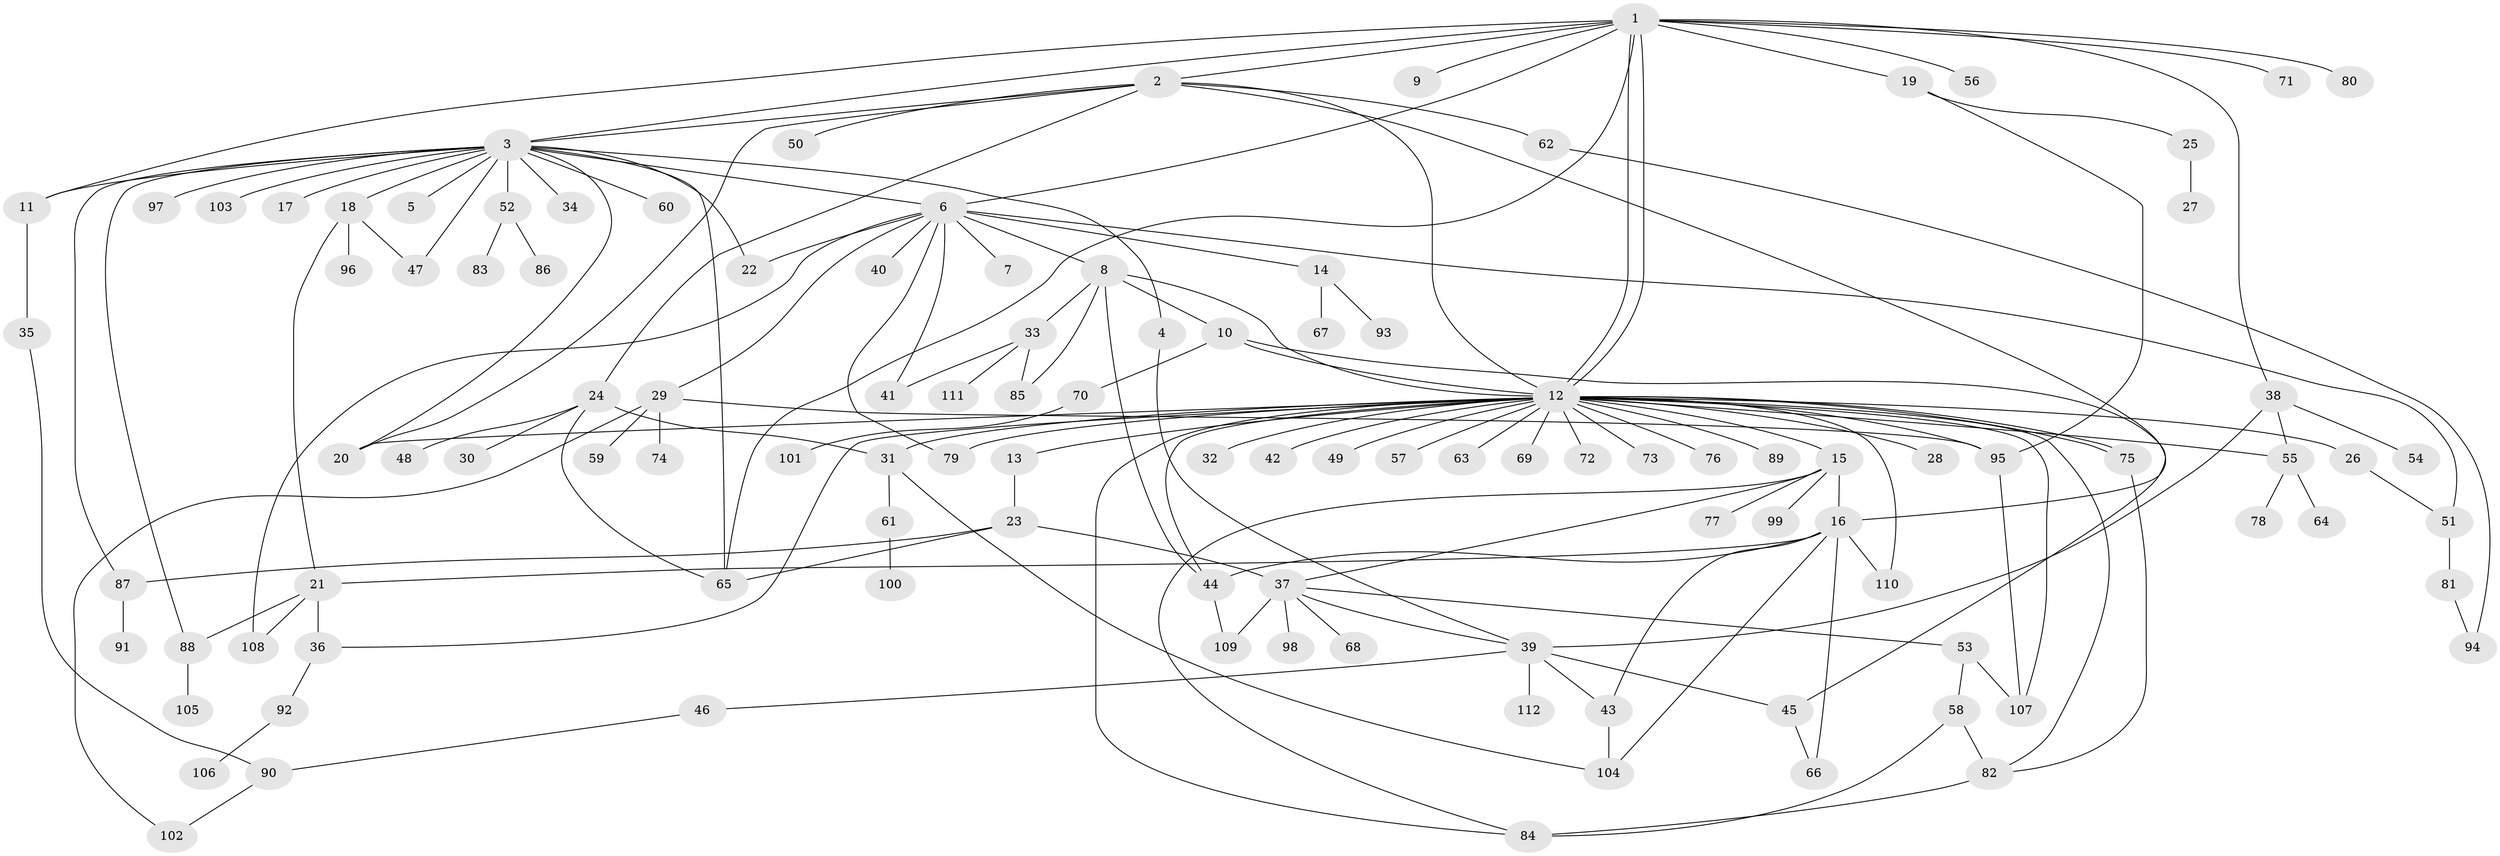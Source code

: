 // coarse degree distribution, {13: 0.012048192771084338, 7: 0.04819277108433735, 16: 0.012048192771084338, 2: 0.20481927710843373, 1: 0.4578313253012048, 11: 0.012048192771084338, 5: 0.024096385542168676, 4: 0.07228915662650602, 31: 0.012048192771084338, 8: 0.012048192771084338, 3: 0.12048192771084337, 9: 0.012048192771084338}
// Generated by graph-tools (version 1.1) at 2025/51/02/27/25 19:51:56]
// undirected, 112 vertices, 162 edges
graph export_dot {
graph [start="1"]
  node [color=gray90,style=filled];
  1;
  2;
  3;
  4;
  5;
  6;
  7;
  8;
  9;
  10;
  11;
  12;
  13;
  14;
  15;
  16;
  17;
  18;
  19;
  20;
  21;
  22;
  23;
  24;
  25;
  26;
  27;
  28;
  29;
  30;
  31;
  32;
  33;
  34;
  35;
  36;
  37;
  38;
  39;
  40;
  41;
  42;
  43;
  44;
  45;
  46;
  47;
  48;
  49;
  50;
  51;
  52;
  53;
  54;
  55;
  56;
  57;
  58;
  59;
  60;
  61;
  62;
  63;
  64;
  65;
  66;
  67;
  68;
  69;
  70;
  71;
  72;
  73;
  74;
  75;
  76;
  77;
  78;
  79;
  80;
  81;
  82;
  83;
  84;
  85;
  86;
  87;
  88;
  89;
  90;
  91;
  92;
  93;
  94;
  95;
  96;
  97;
  98;
  99;
  100;
  101;
  102;
  103;
  104;
  105;
  106;
  107;
  108;
  109;
  110;
  111;
  112;
  1 -- 2;
  1 -- 3;
  1 -- 6;
  1 -- 9;
  1 -- 11;
  1 -- 12;
  1 -- 12;
  1 -- 19;
  1 -- 38;
  1 -- 56;
  1 -- 65;
  1 -- 71;
  1 -- 80;
  2 -- 3;
  2 -- 12;
  2 -- 16;
  2 -- 20;
  2 -- 24;
  2 -- 50;
  2 -- 62;
  3 -- 4;
  3 -- 5;
  3 -- 6;
  3 -- 11;
  3 -- 17;
  3 -- 18;
  3 -- 20;
  3 -- 22;
  3 -- 34;
  3 -- 47;
  3 -- 52;
  3 -- 60;
  3 -- 65;
  3 -- 87;
  3 -- 88;
  3 -- 97;
  3 -- 103;
  4 -- 39;
  6 -- 7;
  6 -- 8;
  6 -- 14;
  6 -- 22;
  6 -- 29;
  6 -- 40;
  6 -- 41;
  6 -- 51;
  6 -- 79;
  6 -- 108;
  8 -- 10;
  8 -- 12;
  8 -- 33;
  8 -- 44;
  8 -- 85;
  10 -- 12;
  10 -- 45;
  10 -- 70;
  11 -- 35;
  12 -- 13;
  12 -- 15;
  12 -- 20;
  12 -- 26;
  12 -- 28;
  12 -- 31;
  12 -- 32;
  12 -- 36;
  12 -- 42;
  12 -- 44;
  12 -- 49;
  12 -- 55;
  12 -- 57;
  12 -- 63;
  12 -- 69;
  12 -- 72;
  12 -- 73;
  12 -- 75;
  12 -- 75;
  12 -- 76;
  12 -- 79;
  12 -- 82;
  12 -- 84;
  12 -- 89;
  12 -- 95;
  12 -- 107;
  12 -- 110;
  13 -- 23;
  14 -- 67;
  14 -- 93;
  15 -- 16;
  15 -- 37;
  15 -- 77;
  15 -- 84;
  15 -- 99;
  16 -- 21;
  16 -- 43;
  16 -- 44;
  16 -- 66;
  16 -- 104;
  16 -- 110;
  18 -- 21;
  18 -- 47;
  18 -- 96;
  19 -- 25;
  19 -- 95;
  21 -- 36;
  21 -- 88;
  21 -- 108;
  23 -- 37;
  23 -- 65;
  23 -- 87;
  24 -- 30;
  24 -- 31;
  24 -- 48;
  24 -- 65;
  25 -- 27;
  26 -- 51;
  29 -- 59;
  29 -- 74;
  29 -- 95;
  29 -- 102;
  31 -- 61;
  31 -- 104;
  33 -- 41;
  33 -- 85;
  33 -- 111;
  35 -- 90;
  36 -- 92;
  37 -- 39;
  37 -- 53;
  37 -- 68;
  37 -- 98;
  37 -- 109;
  38 -- 39;
  38 -- 54;
  38 -- 55;
  39 -- 43;
  39 -- 45;
  39 -- 46;
  39 -- 112;
  43 -- 104;
  44 -- 109;
  45 -- 66;
  46 -- 90;
  51 -- 81;
  52 -- 83;
  52 -- 86;
  53 -- 58;
  53 -- 107;
  55 -- 64;
  55 -- 78;
  58 -- 82;
  58 -- 84;
  61 -- 100;
  62 -- 94;
  70 -- 101;
  75 -- 82;
  81 -- 94;
  82 -- 84;
  87 -- 91;
  88 -- 105;
  90 -- 102;
  92 -- 106;
  95 -- 107;
}
